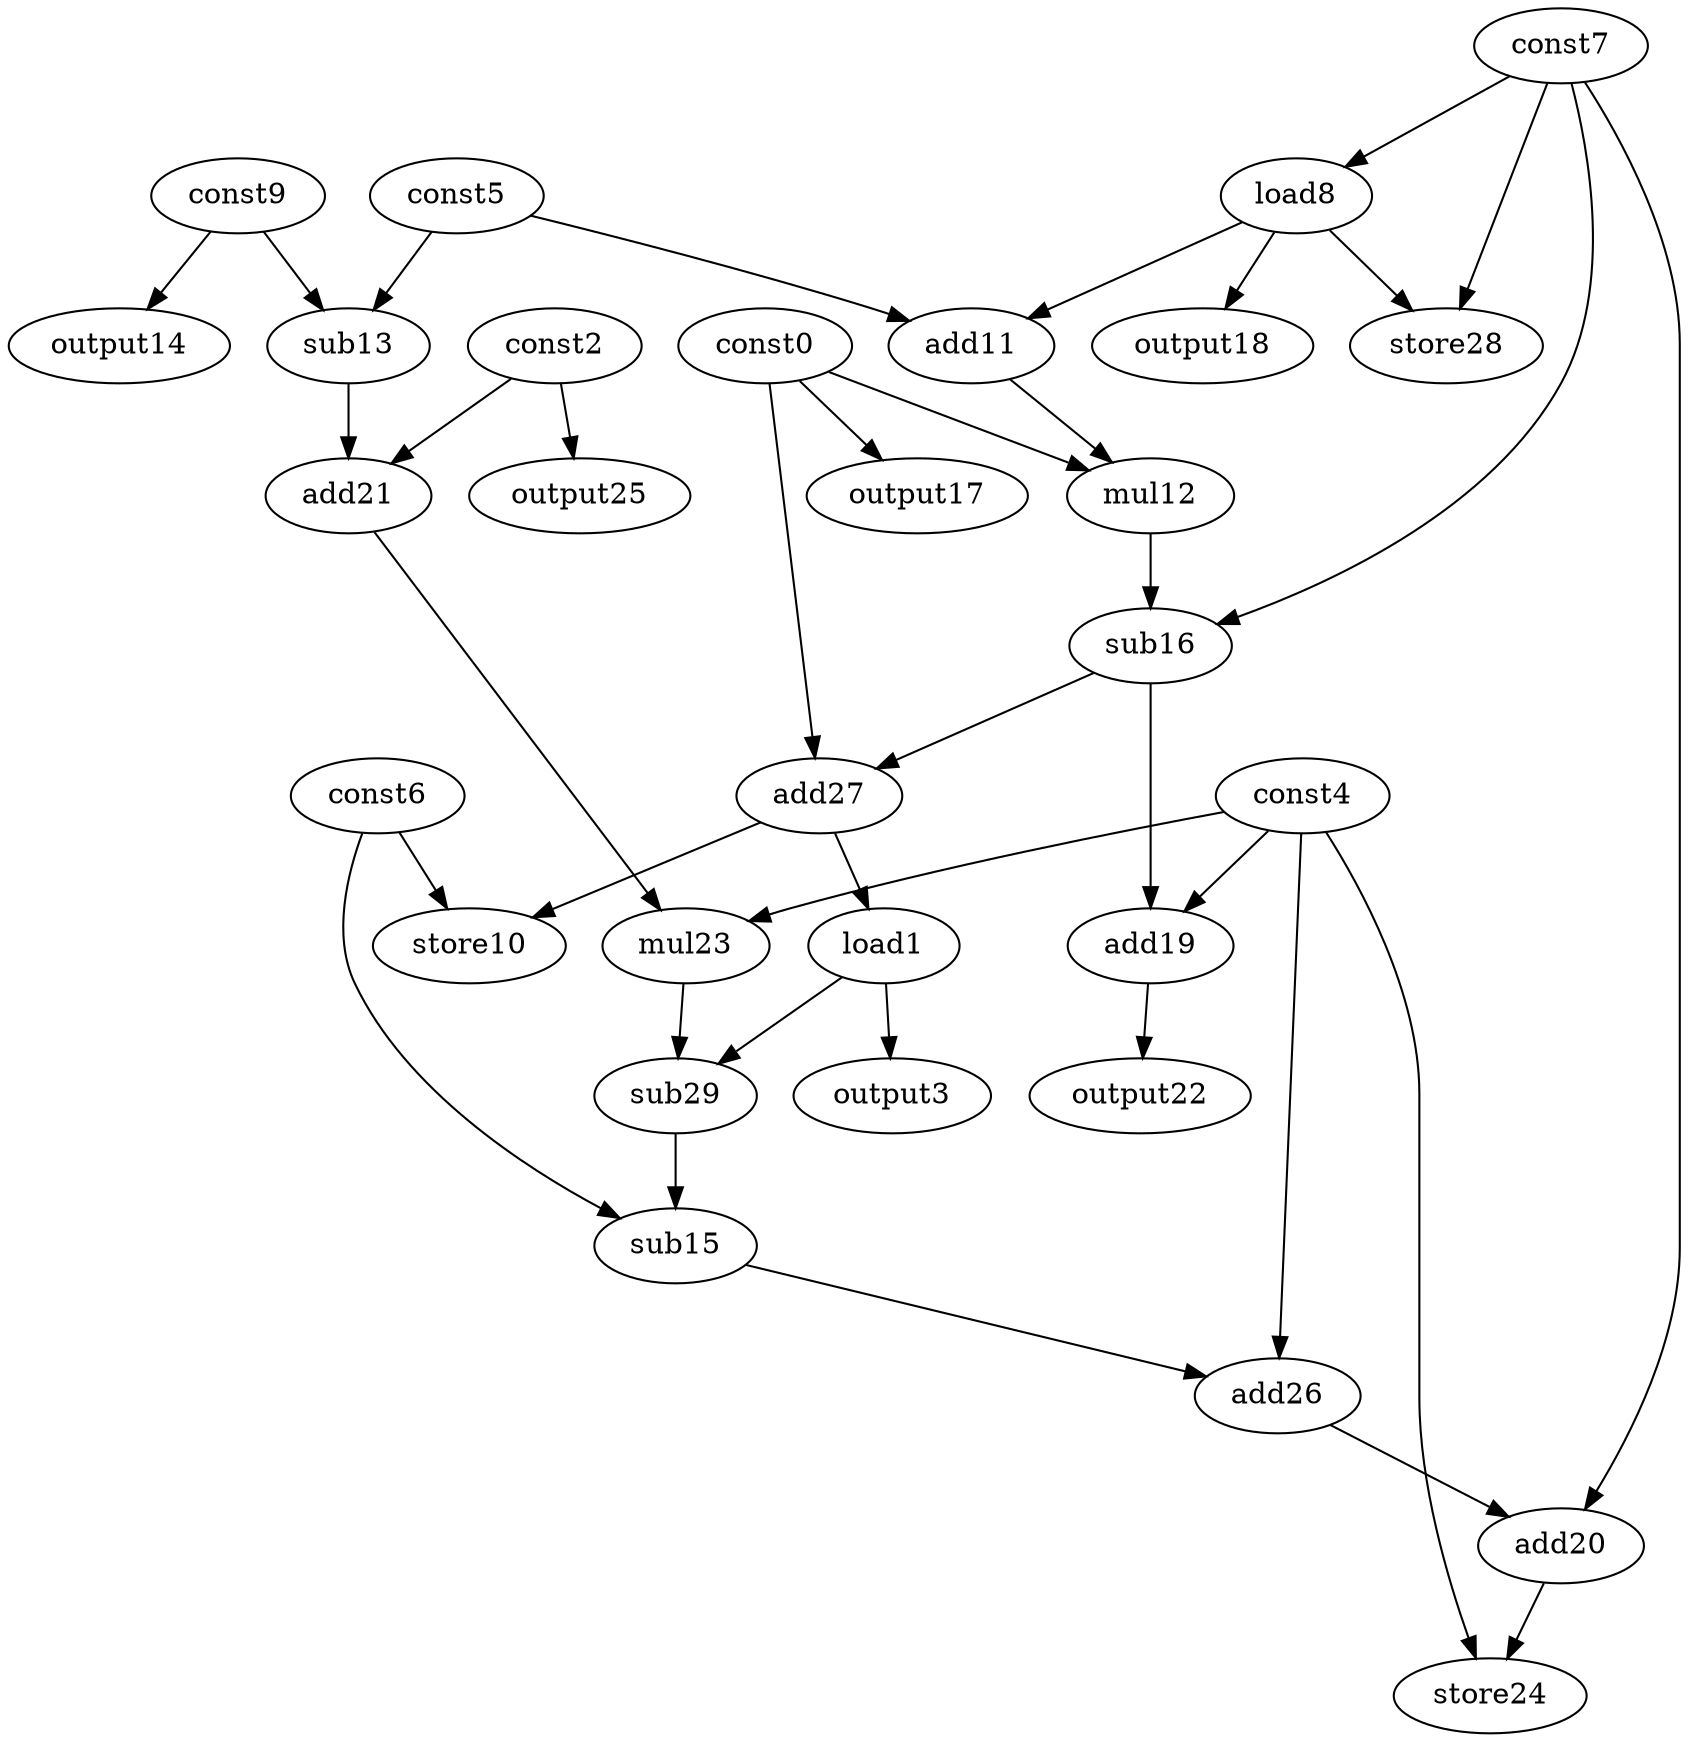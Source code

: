 digraph G { 
const0[opcode=const]; 
load1[opcode=load]; 
const2[opcode=const]; 
output3[opcode=output]; 
const4[opcode=const]; 
const5[opcode=const]; 
const6[opcode=const]; 
const7[opcode=const]; 
load8[opcode=load]; 
const9[opcode=const]; 
store10[opcode=store]; 
add11[opcode=add]; 
mul12[opcode=mul]; 
sub13[opcode=sub]; 
output14[opcode=output]; 
sub15[opcode=sub]; 
sub16[opcode=sub]; 
output17[opcode=output]; 
output18[opcode=output]; 
add19[opcode=add]; 
add20[opcode=add]; 
add21[opcode=add]; 
output22[opcode=output]; 
mul23[opcode=mul]; 
store24[opcode=store]; 
output25[opcode=output]; 
add26[opcode=add]; 
add27[opcode=add]; 
store28[opcode=store]; 
sub29[opcode=sub]; 
const7->load8[operand=0];
const9->sub13[operand=0];
const5->sub13[operand=1];
const9->output14[operand=0];
const0->output17[operand=0];
const2->output25[operand=0];
load8->add11[operand=0];
const5->add11[operand=1];
load8->output18[operand=0];
const2->add21[operand=0];
sub13->add21[operand=1];
load8->store28[operand=0];
const7->store28[operand=1];
const0->mul12[operand=0];
add11->mul12[operand=1];
const4->mul23[operand=0];
add21->mul23[operand=1];
mul12->sub16[operand=0];
const7->sub16[operand=1];
sub16->add19[operand=0];
const4->add19[operand=1];
sub16->add27[operand=0];
const0->add27[operand=1];
add27->load1[operand=0];
add27->store10[operand=0];
const6->store10[operand=1];
add19->output22[operand=0];
load1->output3[operand=0];
load1->sub29[operand=0];
mul23->sub29[operand=1];
sub29->sub15[operand=0];
const6->sub15[operand=1];
const4->add26[operand=0];
sub15->add26[operand=1];
add26->add20[operand=0];
const7->add20[operand=1];
const4->store24[operand=0];
add20->store24[operand=1];
}
